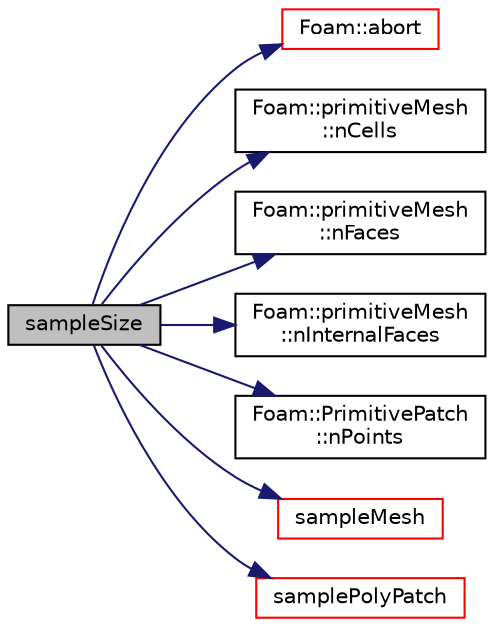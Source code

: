 digraph "sampleSize"
{
  bgcolor="transparent";
  edge [fontname="Helvetica",fontsize="10",labelfontname="Helvetica",labelfontsize="10"];
  node [fontname="Helvetica",fontsize="10",shape=record];
  rankdir="LR";
  Node1 [label="sampleSize",height=0.2,width=0.4,color="black", fillcolor="grey75", style="filled", fontcolor="black"];
  Node1 -> Node2 [color="midnightblue",fontsize="10",style="solid",fontname="Helvetica"];
  Node2 [label="Foam::abort",height=0.2,width=0.4,color="red",URL="$a10936.html#a447107a607d03e417307c203fa5fb44b"];
  Node1 -> Node3 [color="midnightblue",fontsize="10",style="solid",fontname="Helvetica"];
  Node3 [label="Foam::primitiveMesh\l::nCells",height=0.2,width=0.4,color="black",URL="$a02020.html#ae79b5e96cf8d9a4e6b3993e6f2709374"];
  Node1 -> Node4 [color="midnightblue",fontsize="10",style="solid",fontname="Helvetica"];
  Node4 [label="Foam::primitiveMesh\l::nFaces",height=0.2,width=0.4,color="black",URL="$a02020.html#a9be088de373a98524a153de7da0e92e8"];
  Node1 -> Node5 [color="midnightblue",fontsize="10",style="solid",fontname="Helvetica"];
  Node5 [label="Foam::primitiveMesh\l::nInternalFaces",height=0.2,width=0.4,color="black",URL="$a02020.html#aa1eec60bd258a70018b8ffda0dced7bb"];
  Node1 -> Node6 [color="midnightblue",fontsize="10",style="solid",fontname="Helvetica"];
  Node6 [label="Foam::PrimitivePatch\l::nPoints",height=0.2,width=0.4,color="black",URL="$a02023.html#a9927abeba2c8506177084d644b6e573a",tooltip="Return number of points supporting patch faces. "];
  Node1 -> Node7 [color="midnightblue",fontsize="10",style="solid",fontname="Helvetica"];
  Node7 [label="sampleMesh",height=0.2,width=0.4,color="red",URL="$a01457.html#a80e7d2240854cf86b347a95cb1bab341",tooltip="Get the region mesh. "];
  Node1 -> Node8 [color="midnightblue",fontsize="10",style="solid",fontname="Helvetica"];
  Node8 [label="samplePolyPatch",height=0.2,width=0.4,color="red",URL="$a01457.html#a3434acc5afba1f7b7b8f4c573befd8b3",tooltip="Get the patch on the region. "];
}

